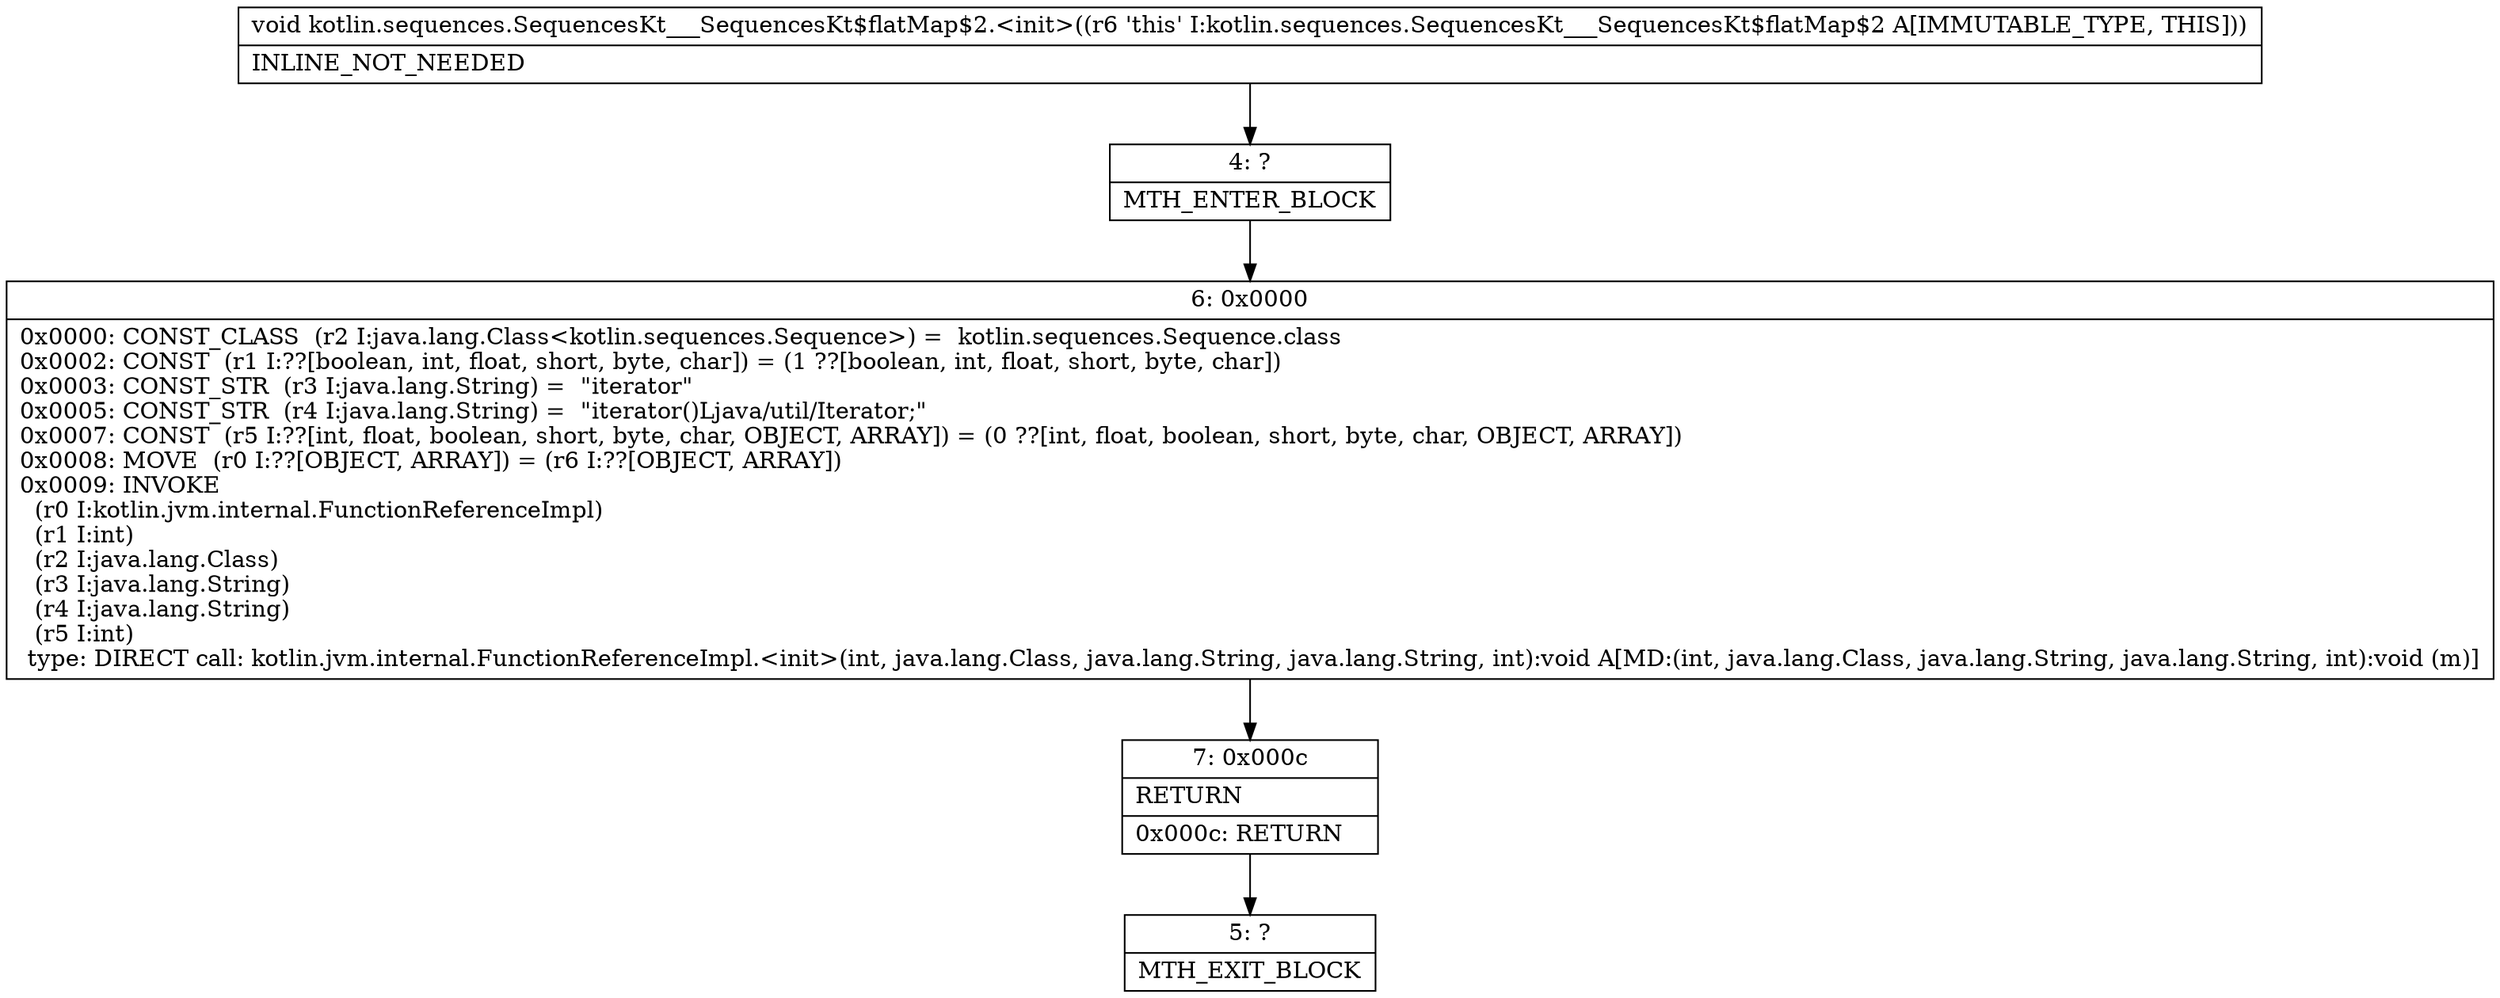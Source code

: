 digraph "CFG forkotlin.sequences.SequencesKt___SequencesKt$flatMap$2.\<init\>()V" {
Node_4 [shape=record,label="{4\:\ ?|MTH_ENTER_BLOCK\l}"];
Node_6 [shape=record,label="{6\:\ 0x0000|0x0000: CONST_CLASS  (r2 I:java.lang.Class\<kotlin.sequences.Sequence\>) =  kotlin.sequences.Sequence.class \l0x0002: CONST  (r1 I:??[boolean, int, float, short, byte, char]) = (1 ??[boolean, int, float, short, byte, char]) \l0x0003: CONST_STR  (r3 I:java.lang.String) =  \"iterator\" \l0x0005: CONST_STR  (r4 I:java.lang.String) =  \"iterator()Ljava\/util\/Iterator;\" \l0x0007: CONST  (r5 I:??[int, float, boolean, short, byte, char, OBJECT, ARRAY]) = (0 ??[int, float, boolean, short, byte, char, OBJECT, ARRAY]) \l0x0008: MOVE  (r0 I:??[OBJECT, ARRAY]) = (r6 I:??[OBJECT, ARRAY]) \l0x0009: INVOKE  \l  (r0 I:kotlin.jvm.internal.FunctionReferenceImpl)\l  (r1 I:int)\l  (r2 I:java.lang.Class)\l  (r3 I:java.lang.String)\l  (r4 I:java.lang.String)\l  (r5 I:int)\l type: DIRECT call: kotlin.jvm.internal.FunctionReferenceImpl.\<init\>(int, java.lang.Class, java.lang.String, java.lang.String, int):void A[MD:(int, java.lang.Class, java.lang.String, java.lang.String, int):void (m)]\l}"];
Node_7 [shape=record,label="{7\:\ 0x000c|RETURN\l|0x000c: RETURN   \l}"];
Node_5 [shape=record,label="{5\:\ ?|MTH_EXIT_BLOCK\l}"];
MethodNode[shape=record,label="{void kotlin.sequences.SequencesKt___SequencesKt$flatMap$2.\<init\>((r6 'this' I:kotlin.sequences.SequencesKt___SequencesKt$flatMap$2 A[IMMUTABLE_TYPE, THIS]))  | INLINE_NOT_NEEDED\l}"];
MethodNode -> Node_4;Node_4 -> Node_6;
Node_6 -> Node_7;
Node_7 -> Node_5;
}

